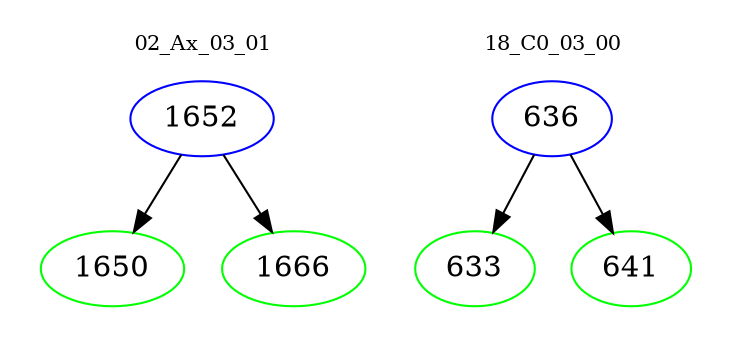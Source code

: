 digraph{
subgraph cluster_0 {
color = white
label = "02_Ax_03_01";
fontsize=10;
T0_1652 [label="1652", color="blue"]
T0_1652 -> T0_1650 [color="black"]
T0_1650 [label="1650", color="green"]
T0_1652 -> T0_1666 [color="black"]
T0_1666 [label="1666", color="green"]
}
subgraph cluster_1 {
color = white
label = "18_C0_03_00";
fontsize=10;
T1_636 [label="636", color="blue"]
T1_636 -> T1_633 [color="black"]
T1_633 [label="633", color="green"]
T1_636 -> T1_641 [color="black"]
T1_641 [label="641", color="green"]
}
}
